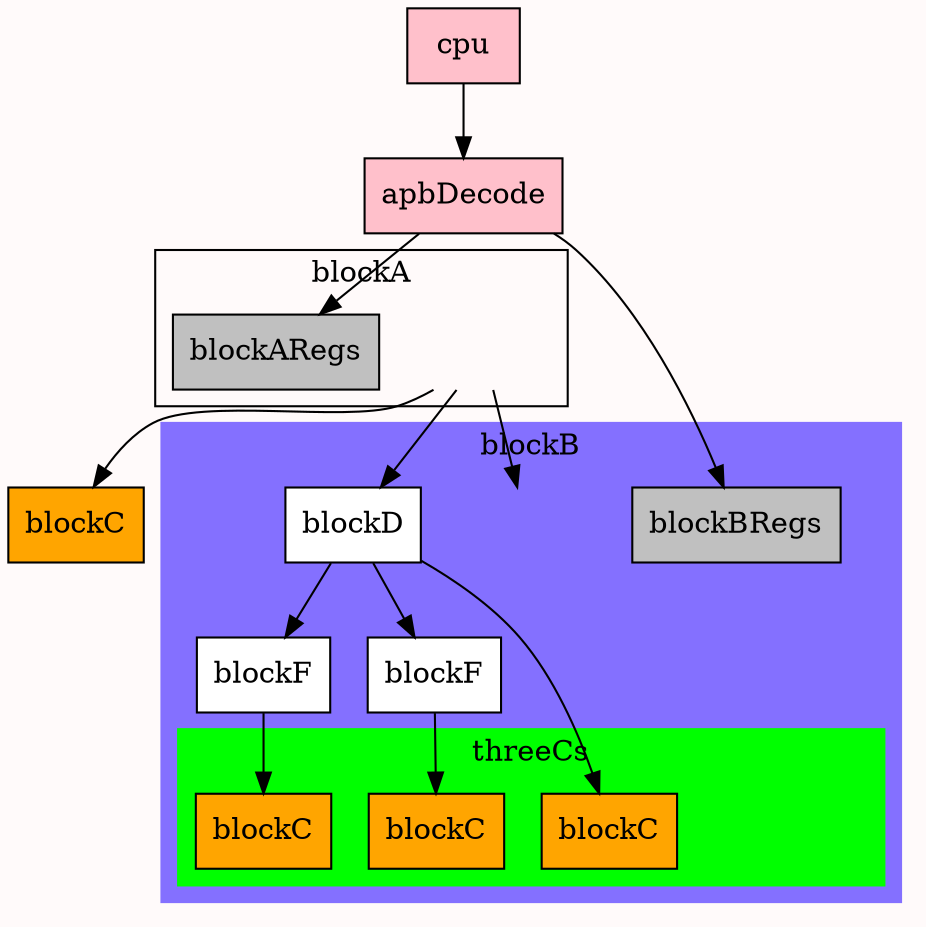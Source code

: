 // Instances Diagram
digraph {
	graph [bgcolor=snow tooltip="uTop/mixed.yaml + depth 3"]
	node [shape=rect]
	"uTop/mixed.yaml.uCPU/mixed.yaml" [label=cpu fillcolor=pink style=filled tooltip="A RISC-V CPU"]
	// uTop/mixed.yaml.uBlockA/mixed.yaml subgraph
	subgraph "cluster_uTop/mixed.yaml.uBlockA/mixed.yaml" {
		graph [color="" label=blockA style="" tooltip="The block named A"]
		"uTop/mixed.yaml.uBlockA/mixed.yaml" [label=blockA style=invis]
		"uTop/mixed.yaml.uBlockA/mixed.yaml.uBlockARegs/mixed.yaml" [label=blockARegs fillcolor=grey style=filled tooltip="The register block inside block A"]
	}
	"uTop/mixed.yaml.uAPBDecode/mixed.yaml" [label=apbDecode fillcolor=pink style=filled tooltip="The block to decode apb addresses"]
	"uTop/mixed.yaml.uBlockC/mixed.yaml" [label=blockC fillcolor=orange style=filled tooltip="The block named C"]
	// uTop/mixed.yaml.uBlockB/mixed.yaml subgraph
	subgraph "cluster_uTop/mixed.yaml.uBlockB/mixed.yaml" {
		graph [color=lightslateblue label=blockB style=filled tooltip="The block named B"]
		"uTop/mixed.yaml.uBlockB/mixed.yaml" [label=blockB style=invis]
		"uTop/mixed.yaml.uBlockB/mixed.yaml.uBlockBRegs/mixed.yaml" [label=blockBRegs fillcolor=grey style=filled tooltip="The register block inside block B"]
		"uTop/mixed.yaml.uBlockB/mixed.yaml.uBlockD/mixed.yaml" [label=blockD fillcolor=white style=filled tooltip="The block named D"]
		"uTop/mixed.yaml.uBlockB/mixed.yaml.uBlockF0/mixed.yaml" [label=blockF fillcolor=white style=filled tooltip="The block named F"]
		"uTop/mixed.yaml.uBlockB/mixed.yaml.uBlockF1/mixed.yaml" [label=blockF fillcolor=white style=filled tooltip="The block named F"]
		// uTop/mixed.yaml.uBlockB/mixed.yaml.uThreeCs/mixed.yaml subgraph
		subgraph "cluster_uTop/mixed.yaml.uBlockB/mixed.yaml.uThreeCs/mixed.yaml" {
			graph [color=green label=threeCs style=filled tooltip="A block that contains three copies of blockC"]
			"uTop/mixed.yaml.uBlockB/mixed.yaml.uThreeCs/mixed.yaml" [label=threeCs style=invis]
			"uTop/mixed.yaml.uBlockB/mixed.yaml.uThreeCs/mixed.yaml.uBlockC0/mixed.yaml" [label=blockC fillcolor=orange style=filled tooltip="The block named C"]
			"uTop/mixed.yaml.uBlockB/mixed.yaml.uThreeCs/mixed.yaml.uBlockC1/mixed.yaml" [label=blockC fillcolor=orange style=filled tooltip="The block named C"]
			"uTop/mixed.yaml.uBlockB/mixed.yaml.uThreeCs/mixed.yaml.uBlockC2/mixed.yaml" [label=blockC fillcolor=orange style=filled tooltip="The block named C"]
		}
	}
	"uTop/mixed.yaml.uBlockA/mixed.yaml" -> "uTop/mixed.yaml.uBlockB/mixed.yaml.uBlockD/mixed.yaml" [tooltip="aStuffIf(aSt, aASt) An interface for A"]
	"uTop/mixed.yaml.uBlockA/mixed.yaml" -> "uTop/mixed.yaml.uBlockC/mixed.yaml" [tooltip="cStuffIf(seeSt) An interface for C"]
	"uTop/mixed.yaml.uCPU/mixed.yaml" -> "uTop/mixed.yaml.uAPBDecode/mixed.yaml" [tooltip="apbReg(apbAddrSt, apbDataSt) CPU access to SoC registers in the design"]
	"uTop/mixed.yaml.uBlockA/mixed.yaml" -> "uTop/mixed.yaml.uBlockB/mixed.yaml" [tooltip="startDone() A start done interface"]
	"uTop/mixed.yaml.uAPBDecode/mixed.yaml" -> "uTop/mixed.yaml.uBlockA/mixed.yaml.uBlockARegs/mixed.yaml" [tooltip="apbReg(apbAddrSt, apbDataSt) CPU access to SoC registers in the design"]
	"uTop/mixed.yaml.uAPBDecode/mixed.yaml" -> "uTop/mixed.yaml.uBlockB/mixed.yaml.uBlockBRegs/mixed.yaml" [tooltip="apbReg(apbAddrSt, apbDataSt) CPU access to SoC registers in the design"]
	"uTop/mixed.yaml.uBlockB/mixed.yaml.uBlockD/mixed.yaml" -> "uTop/mixed.yaml.uBlockB/mixed.yaml.uThreeCs/mixed.yaml.uBlockC0/mixed.yaml" [tooltip="cStuffIf(seeSt) An interface for C"]
	"uTop/mixed.yaml.uBlockB/mixed.yaml.uBlockF0/mixed.yaml" -> "uTop/mixed.yaml.uBlockB/mixed.yaml.uThreeCs/mixed.yaml.uBlockC1/mixed.yaml" [tooltip="cStuffIf(seeSt) An interface for C"]
	"uTop/mixed.yaml.uBlockB/mixed.yaml.uBlockF1/mixed.yaml" -> "uTop/mixed.yaml.uBlockB/mixed.yaml.uThreeCs/mixed.yaml.uBlockC2/mixed.yaml" [tooltip="cStuffIf(seeSt) An interface for C"]
	"uTop/mixed.yaml.uBlockB/mixed.yaml.uBlockD/mixed.yaml" -> "uTop/mixed.yaml.uBlockB/mixed.yaml.uBlockF0/mixed.yaml" [tooltip="dStuffIf(dSt) An interface for D"]
	"uTop/mixed.yaml.uBlockB/mixed.yaml.uBlockD/mixed.yaml" -> "uTop/mixed.yaml.uBlockB/mixed.yaml.uBlockF1/mixed.yaml" [tooltip="dStuffIf(dSt) An interface for D"]
}
